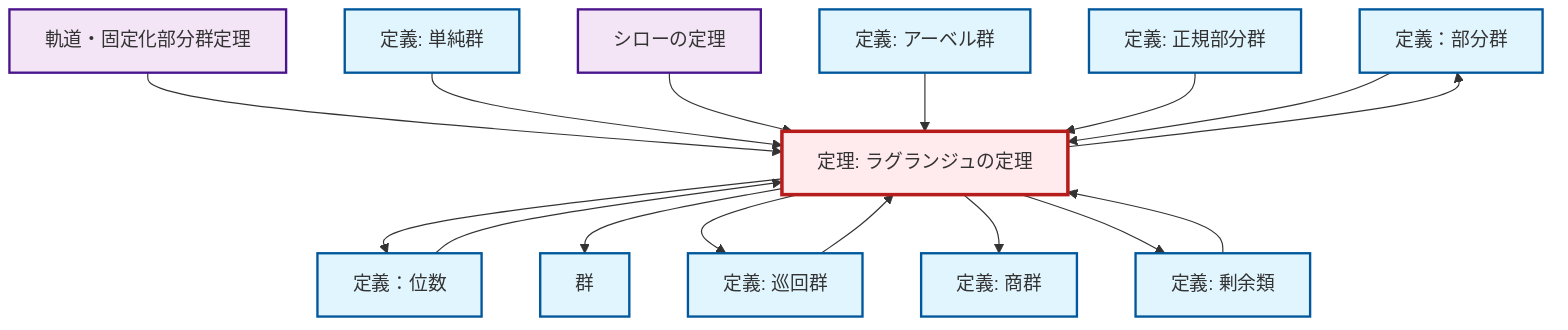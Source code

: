 graph TD
    classDef definition fill:#e1f5fe,stroke:#01579b,stroke-width:2px
    classDef theorem fill:#f3e5f5,stroke:#4a148c,stroke-width:2px
    classDef axiom fill:#fff3e0,stroke:#e65100,stroke-width:2px
    classDef example fill:#e8f5e9,stroke:#1b5e20,stroke-width:2px
    classDef current fill:#ffebee,stroke:#b71c1c,stroke-width:3px
    def-subgroup["定義：部分群"]:::definition
    def-normal-subgroup["定義: 正規部分群"]:::definition
    def-cyclic-group["定義: 巡回群"]:::definition
    def-order["定義：位数"]:::definition
    def-quotient-group["定義: 商群"]:::definition
    thm-orbit-stabilizer["軌道・固定化部分群定理"]:::theorem
    thm-lagrange["定理: ラグランジュの定理"]:::theorem
    def-group["群"]:::definition
    def-coset["定義: 剰余類"]:::definition
    thm-sylow["シローの定理"]:::theorem
    def-simple-group["定義: 単純群"]:::definition
    def-abelian-group["定義: アーベル群"]:::definition
    thm-lagrange --> def-subgroup
    thm-orbit-stabilizer --> thm-lagrange
    thm-lagrange --> def-order
    thm-lagrange --> def-group
    def-order --> thm-lagrange
    def-simple-group --> thm-lagrange
    thm-sylow --> thm-lagrange
    def-abelian-group --> thm-lagrange
    thm-lagrange --> def-cyclic-group
    def-normal-subgroup --> thm-lagrange
    thm-lagrange --> def-quotient-group
    def-subgroup --> thm-lagrange
    def-cyclic-group --> thm-lagrange
    def-coset --> thm-lagrange
    thm-lagrange --> def-coset
    class thm-lagrange current